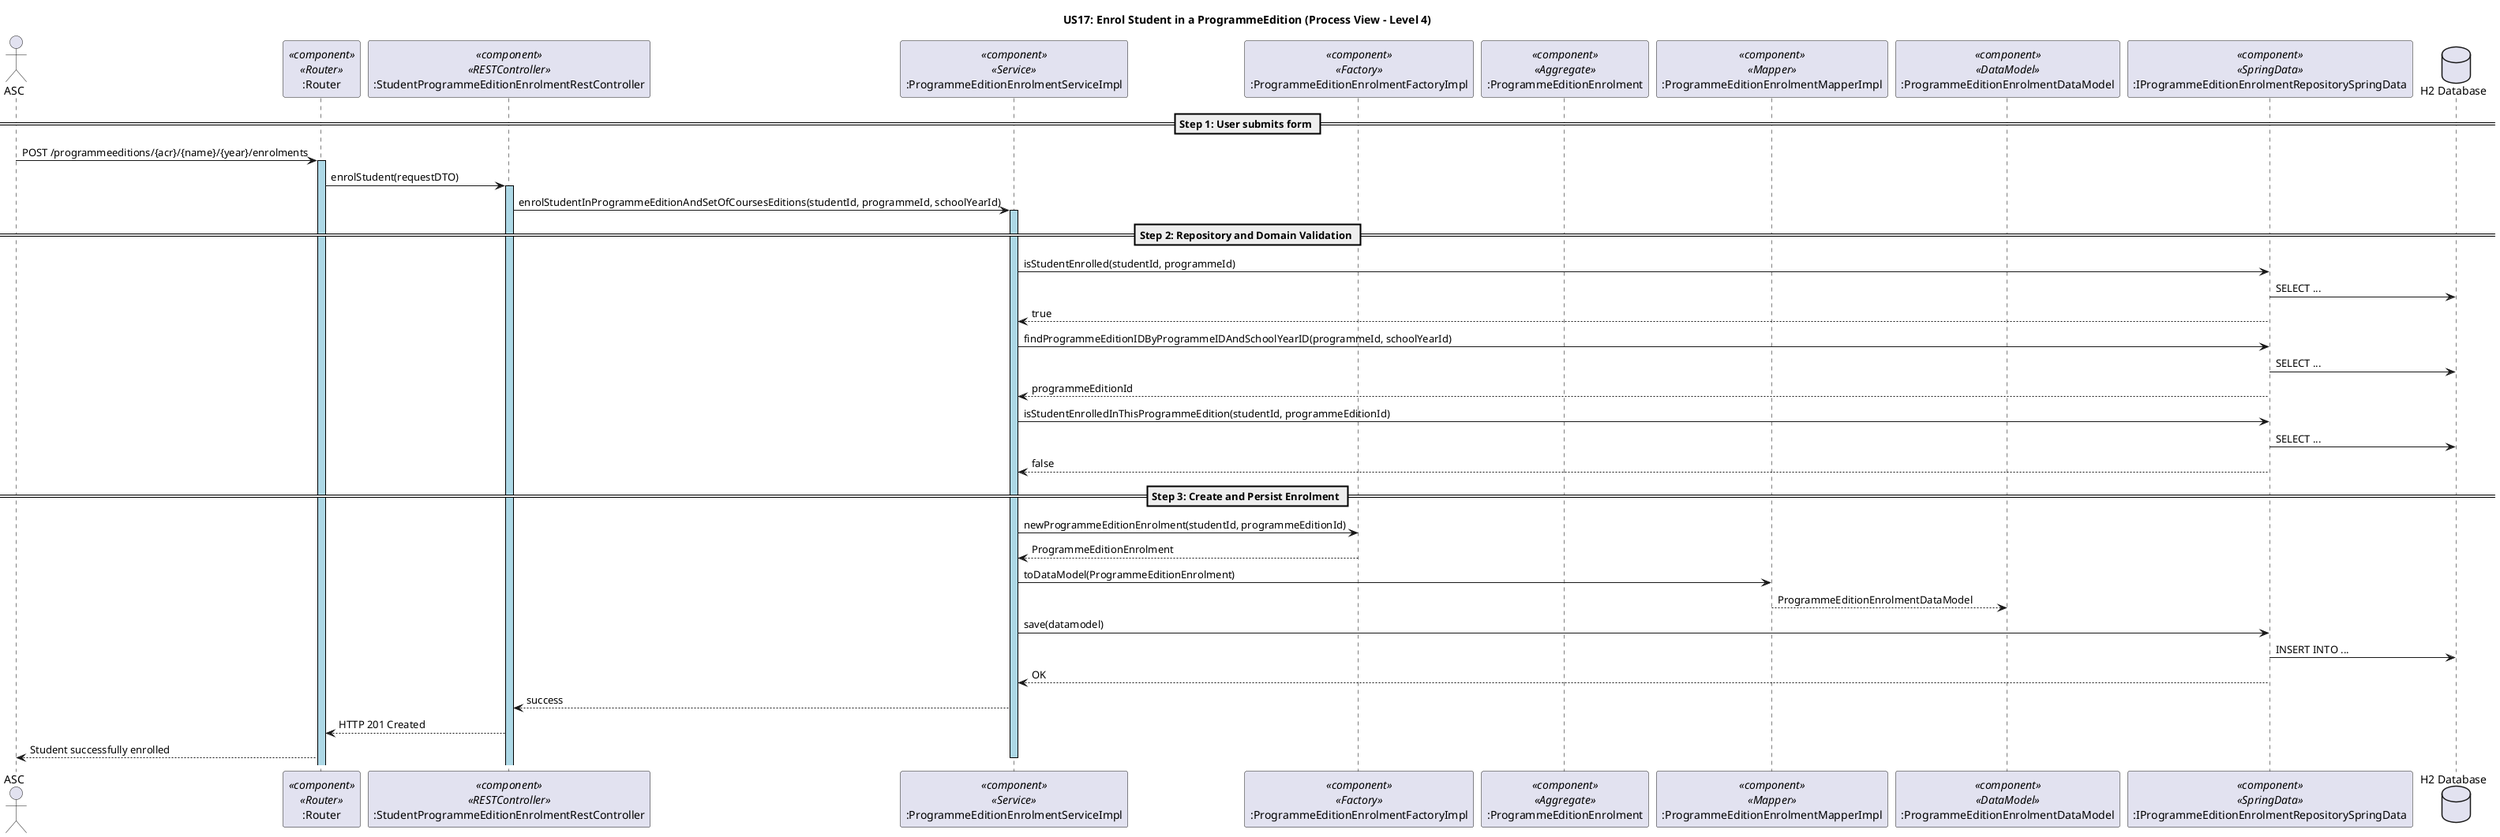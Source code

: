 @startuml

' US17 - Enrol a Student in a ProgrammeEdition
' Process View - Level 4 (Technical Backend Architecture)

skinparam componentStyle uml2
skinparam sequence {
    LifeLineBorderColor black
    LifeLineBackgroundColor LightBlue
}

title US17: Enrol Student in a ProgrammeEdition (Process View – Level 4)

actor ASC
participant ":Router" as router <<component>> <<Router>>
participant ":StudentProgrammeEditionEnrolmentRestController" as controller <<component>> <<RESTController>>
participant ":ProgrammeEditionEnrolmentServiceImpl" as service <<component>> <<Service>>
participant ":ProgrammeEditionEnrolmentFactoryImpl" as factory <<component>> <<Factory>>
participant ":ProgrammeEditionEnrolment" as domain <<component>> <<Aggregate>>
participant ":ProgrammeEditionEnrolmentMapperImpl" as mapper <<component>> <<Mapper>>
participant ":ProgrammeEditionEnrolmentDataModel" as datamodel <<component>> <<DataModel>>
participant ":IProgrammeEditionEnrolmentRepositorySpringData" as springRepo <<component>> <<SpringData>>
database "H2 Database" as db

== Step 1: User submits form ==
ASC -> router: POST /programmeeditions/{acr}/{name}/{year}/enrolments
activate router

router -> controller: enrolStudent(requestDTO)
activate controller

controller -> service: enrolStudentInProgrammeEditionAndSetOfCoursesEditions(studentId, programmeId, schoolYearId)
activate service

== Step 2: Repository and Domain Validation ==
service -> springRepo: isStudentEnrolled(studentId, programmeId)
springRepo -> db: SELECT ...
springRepo --> service: true

service -> springRepo: findProgrammeEditionIDByProgrammeIDAndSchoolYearID(programmeId, schoolYearId)
springRepo -> db: SELECT ...
springRepo --> service: programmeEditionId

service -> springRepo: isStudentEnrolledInThisProgrammeEdition(studentId, programmeEditionId)
springRepo -> db: SELECT ...
springRepo --> service: false

== Step 3: Create and Persist Enrolment ==
service -> factory: newProgrammeEditionEnrolment(studentId, programmeEditionId)
factory --> service: ProgrammeEditionEnrolment

service -> mapper: toDataModel(ProgrammeEditionEnrolment)
mapper --> datamodel: ProgrammeEditionEnrolmentDataModel

service -> springRepo: save(datamodel)
springRepo -> db: INSERT INTO ...
springRepo --> service: OK

service --> controller: success
controller --> router: HTTP 201 Created
router --> ASC: Student successfully enrolled

deactivate service
@enduml
